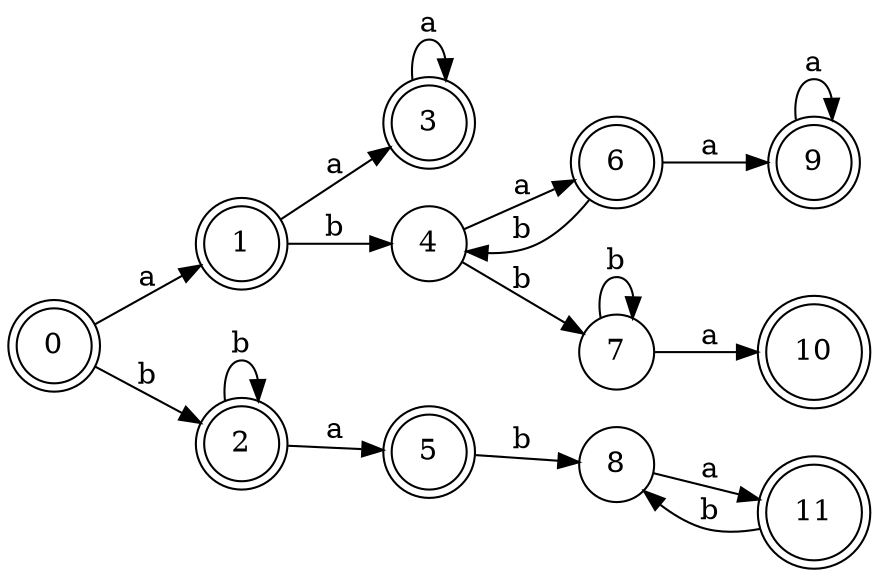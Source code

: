 digraph "/Users/bytedance/My/编译原理/compiler/src/views/NFADFA/dfa" {
	rankdir=LR
	node [shape=doublecircle]
	0 [label=0]
	node [shape=doublecircle]
	1 [label=1]
	node [shape=doublecircle]
	2 [label=2]
	node [shape=doublecircle]
	3 [label=3]
	node [shape=circle]
	4 [label=4]
	node [shape=doublecircle]
	5 [label=5]
	node [shape=doublecircle]
	6 [label=6]
	node [shape=circle]
	7 [label=7]
	node [shape=circle]
	8 [label=8]
	node [shape=doublecircle]
	9 [label=9]
	node [shape=doublecircle]
	10 [label=10]
	node [shape=doublecircle]
	11 [label=11]
	0 -> 1 [label=a]
	0 -> 2 [label=b]
	1 -> 3 [label=a]
	1 -> 4 [label=b]
	2 -> 5 [label=a]
	2 -> 2 [label=b]
	3 -> 3 [label=a]
	4 -> 6 [label=a]
	4 -> 7 [label=b]
	5 -> 8 [label=b]
	6 -> 9 [label=a]
	6 -> 4 [label=b]
	7 -> 10 [label=a]
	7 -> 7 [label=b]
	8 -> 11 [label=a]
	9 -> 9 [label=a]
	11 -> 8 [label=b]
}
